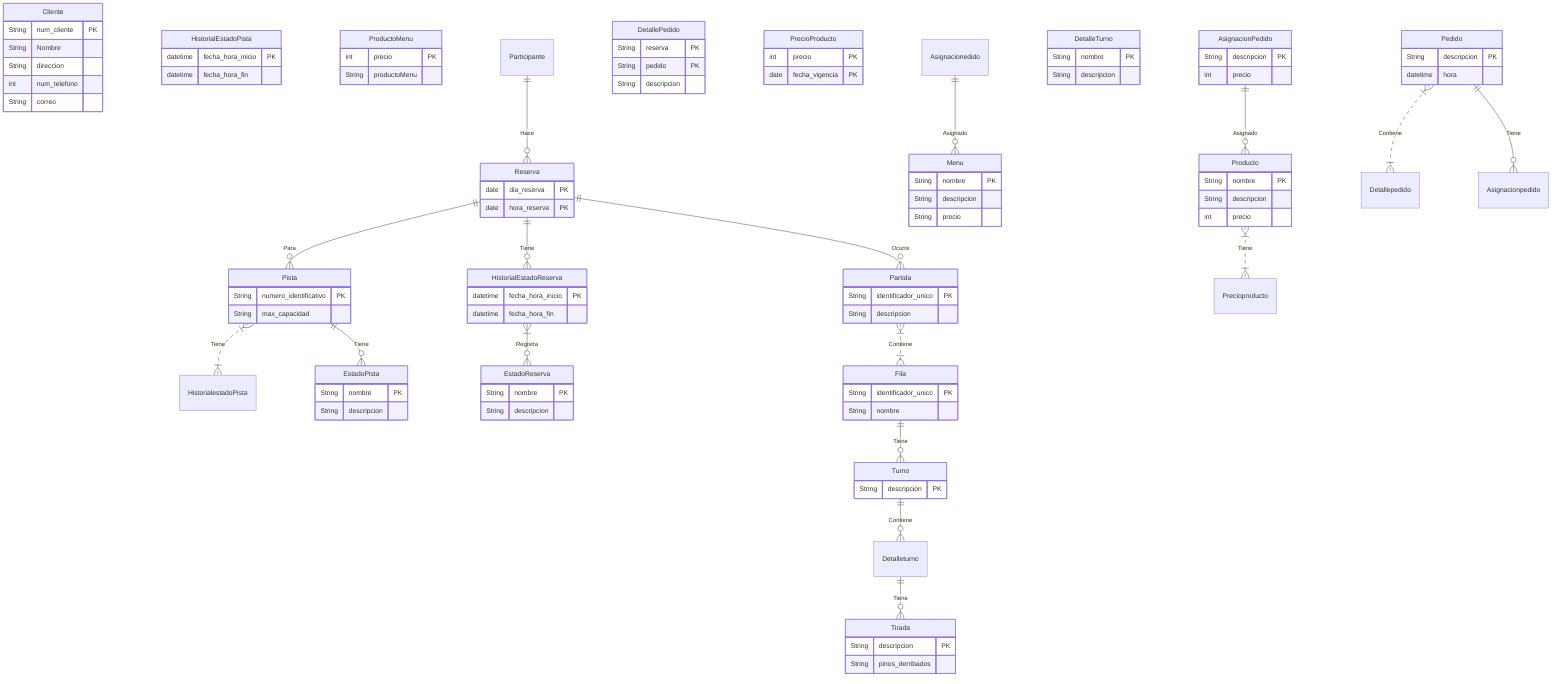 erDiagram

    Cliente {
        String num_cliente PK
        String Nombre
        String direccion
        int num_telefono
        String correo
    }

    Pista {
        String numero_identificativo PK
        String max_capacidad
    }

    EstadoPista {
        String nombre PK
        String descripcion
    }

    HistorialEstadoPista {
        datetime fecha_hora_inicio PK
        datetime fecha_hora_fin
    }

    Reserva {
        date dia_reserva PK
        date hora_reserva PK
    }

    EstadoReserva {
        String nombre PK
        String descripcion
    }

    HistorialEstadoReserva {
        datetime fecha_hora_inicio PK
        datetime fecha_hora_fin
    }

    Menu {
        String nombre PK
        String descripcion
        String precio
    }

    ProductoMenu {
        int precio PK
        String productoMenu
    }

    Producto {
        String nombre PK
        String descripcion
        int precio
    }

    Pedido {
        String descripcion PK
        datetime hora
    }

    DetallePedido {
        String reserva PK
        String pedido PK
        String descripcion
    }

    PrecioProducto {
        int precio PK
        date fecha_vigencia PK
    }

    AsignacionPedido {
        String descripcion PK
        int precio
    }

    Partida {
        String identificador_unico PK
        String descripcion
    }

    Fila {
        String identificador_unico PK
        String nombre
    }

    Turno {
        String descripcion PK
    }

    DetalleTurno {
        String nombre PK
        String descripcion
    }
    Tirada {
        String descripcion PK
        String pinos_derribados
    }
    
    Participante ||--o{ Reserva : Hace
    Pedido }|..|{ Detallepedido : Contiene
    Reserva ||--o{ Pista : Para
    Reserva ||--o{ HistorialEstadoReserva : Tiene
    Asignacionedido ||--o{ Menu : Asignado
    AsignacionPedido ||--o{ Producto : Asignado
    Pedido ||--o{ Asignacionpedido : Tiene
    Partida }|..|{ Fila : Contiene
    Fila ||--o{ Turno : Tiene
    Turno ||--o{ Detalleturno : Contiene
    Detalleturno ||--o{ Tirada : Tiene
    HistorialEstadoReserva }|--o{ EstadoReserva : Registra
    Pista }|..|{ HistorialestadoPista : Tiene
    Pista ||--o{ EstadoPista : Tiene
    Reserva ||--o{ Partida : Ocurre
    Producto }|..|{ Precioproducto : Tiene